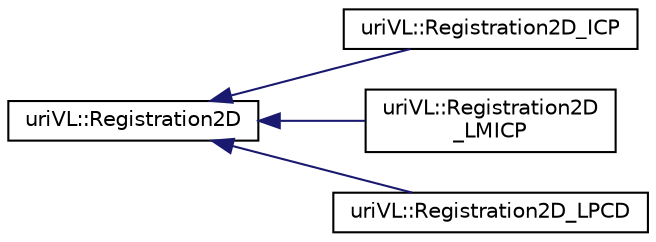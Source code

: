 digraph "Graphical Class Hierarchy"
{
  edge [fontname="Helvetica",fontsize="10",labelfontname="Helvetica",labelfontsize="10"];
  node [fontname="Helvetica",fontsize="10",shape=record];
  rankdir="LR";
  Node1 [label="uriVL::Registration2D",height=0.2,width=0.4,color="black", fillcolor="white", style="filled",URL="$classuriVL_1_1Registration2D.html",tooltip="Virtual parent class for objects that register two sets of image points or (later) two image regions..."];
  Node1 -> Node2 [dir="back",color="midnightblue",fontsize="10",style="solid",fontname="Helvetica"];
  Node2 [label="uriVL::Registration2D_ICP",height=0.2,width=0.4,color="black", fillcolor="white", style="filled",URL="$classuriVL_1_1Registration2D__ICP.html",tooltip="Class for objects that register two sets of image points using the Iterated Closest Point (ICP) algor..."];
  Node1 -> Node3 [dir="back",color="midnightblue",fontsize="10",style="solid",fontname="Helvetica"];
  Node3 [label="uriVL::Registration2D\l_LMICP",height=0.2,width=0.4,color="black", fillcolor="white", style="filled",URL="$classuriVL_1_1Registration2D__LMICP.html",tooltip="Class for objects that register two sets of image points using the Levenberg-Marquardt formulation of..."];
  Node1 -> Node4 [dir="back",color="midnightblue",fontsize="10",style="solid",fontname="Helvetica"];
  Node4 [label="uriVL::Registration2D_LPCD",height=0.2,width=0.4,color="black", fillcolor="white", style="filled",URL="$classuriVL_1_1Registration2D__LPCD.html",tooltip="Class for objects that register two sets of image points using the Local Consistency of Point Data (L..."];
}

